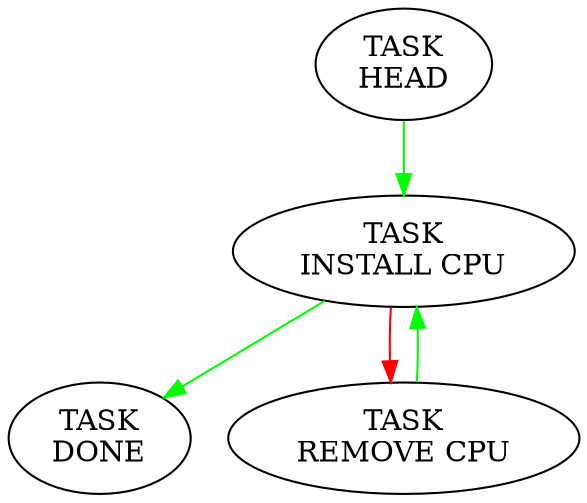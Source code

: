 digraph myGraph {
"TASK\nINSTALL CPU"->"TASK\nDONE" [color=green];
"TASK\nINSTALL CPU"->"TASK\nREMOVE CPU" [color=red];
"TASK\nREMOVE CPU"->"TASK\nINSTALL CPU" [color=green];
"TASK\nDONE"
"TASK\nHEAD"->"TASK\nINSTALL CPU" [color=green];
}
